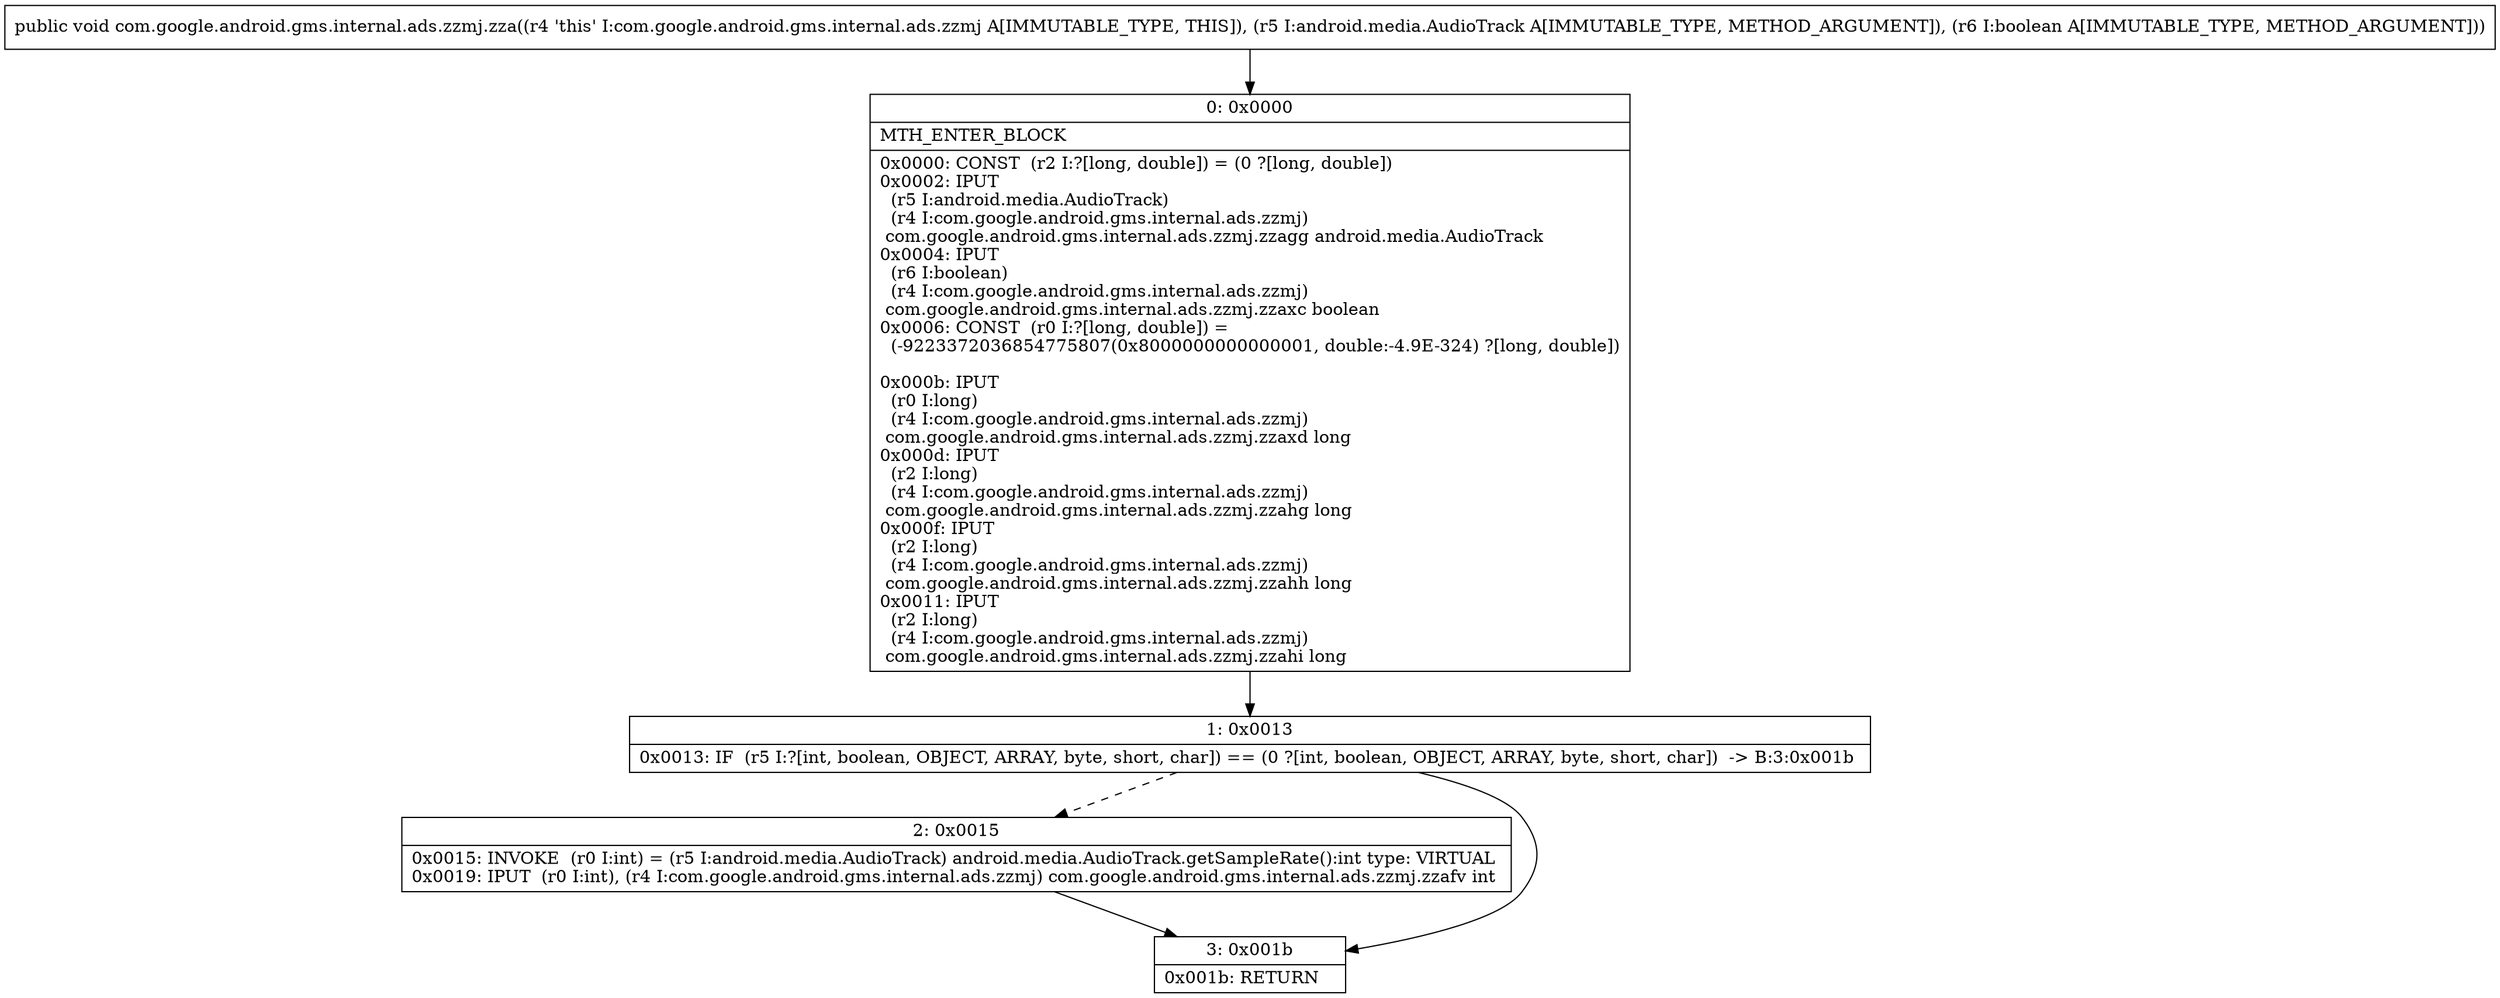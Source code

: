 digraph "CFG forcom.google.android.gms.internal.ads.zzmj.zza(Landroid\/media\/AudioTrack;Z)V" {
Node_0 [shape=record,label="{0\:\ 0x0000|MTH_ENTER_BLOCK\l|0x0000: CONST  (r2 I:?[long, double]) = (0 ?[long, double]) \l0x0002: IPUT  \l  (r5 I:android.media.AudioTrack)\l  (r4 I:com.google.android.gms.internal.ads.zzmj)\l com.google.android.gms.internal.ads.zzmj.zzagg android.media.AudioTrack \l0x0004: IPUT  \l  (r6 I:boolean)\l  (r4 I:com.google.android.gms.internal.ads.zzmj)\l com.google.android.gms.internal.ads.zzmj.zzaxc boolean \l0x0006: CONST  (r0 I:?[long, double]) = \l  (\-9223372036854775807(0x8000000000000001, double:\-4.9E\-324) ?[long, double])\l \l0x000b: IPUT  \l  (r0 I:long)\l  (r4 I:com.google.android.gms.internal.ads.zzmj)\l com.google.android.gms.internal.ads.zzmj.zzaxd long \l0x000d: IPUT  \l  (r2 I:long)\l  (r4 I:com.google.android.gms.internal.ads.zzmj)\l com.google.android.gms.internal.ads.zzmj.zzahg long \l0x000f: IPUT  \l  (r2 I:long)\l  (r4 I:com.google.android.gms.internal.ads.zzmj)\l com.google.android.gms.internal.ads.zzmj.zzahh long \l0x0011: IPUT  \l  (r2 I:long)\l  (r4 I:com.google.android.gms.internal.ads.zzmj)\l com.google.android.gms.internal.ads.zzmj.zzahi long \l}"];
Node_1 [shape=record,label="{1\:\ 0x0013|0x0013: IF  (r5 I:?[int, boolean, OBJECT, ARRAY, byte, short, char]) == (0 ?[int, boolean, OBJECT, ARRAY, byte, short, char])  \-\> B:3:0x001b \l}"];
Node_2 [shape=record,label="{2\:\ 0x0015|0x0015: INVOKE  (r0 I:int) = (r5 I:android.media.AudioTrack) android.media.AudioTrack.getSampleRate():int type: VIRTUAL \l0x0019: IPUT  (r0 I:int), (r4 I:com.google.android.gms.internal.ads.zzmj) com.google.android.gms.internal.ads.zzmj.zzafv int \l}"];
Node_3 [shape=record,label="{3\:\ 0x001b|0x001b: RETURN   \l}"];
MethodNode[shape=record,label="{public void com.google.android.gms.internal.ads.zzmj.zza((r4 'this' I:com.google.android.gms.internal.ads.zzmj A[IMMUTABLE_TYPE, THIS]), (r5 I:android.media.AudioTrack A[IMMUTABLE_TYPE, METHOD_ARGUMENT]), (r6 I:boolean A[IMMUTABLE_TYPE, METHOD_ARGUMENT])) }"];
MethodNode -> Node_0;
Node_0 -> Node_1;
Node_1 -> Node_2[style=dashed];
Node_1 -> Node_3;
Node_2 -> Node_3;
}

